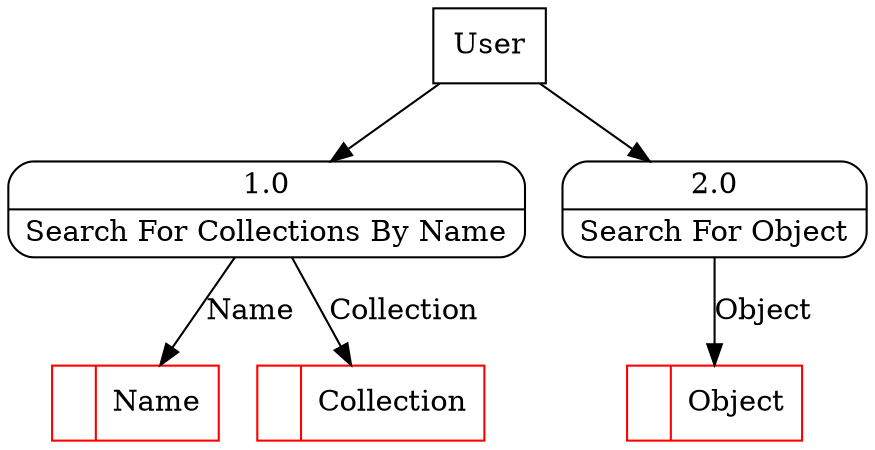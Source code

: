 digraph dfd2{ 
node[shape=record]
200 [label="<f0>  |<f1> Name " color=red];
201 [label="<f0>  |<f1> Object " color=red];
202 [label="<f0>  |<f1> Collection " color=red];
203 [label="User" shape=box];
204 [label="{<f0> 1.0|<f1> Search For Collections By Name }" shape=Mrecord];
205 [label="{<f0> 2.0|<f1> Search For Object }" shape=Mrecord];
203 -> 204
203 -> 205
204 -> 202 [label="Collection"]
204 -> 200 [label="Name"]
205 -> 201 [label="Object"]
}